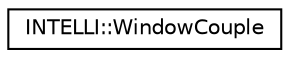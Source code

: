 digraph "Graphical Class Hierarchy"
{
 // LATEX_PDF_SIZE
  edge [fontname="Helvetica",fontsize="10",labelfontname="Helvetica",labelfontsize="10"];
  node [fontname="Helvetica",fontsize="10",shape=record];
  rankdir="LR";
  Node0 [label="INTELLI::WindowCouple",height=0.2,width=0.4,color="black", fillcolor="white", style="filled",URL="$classINTELLI_1_1WindowCouple.html",tooltip=" "];
}
